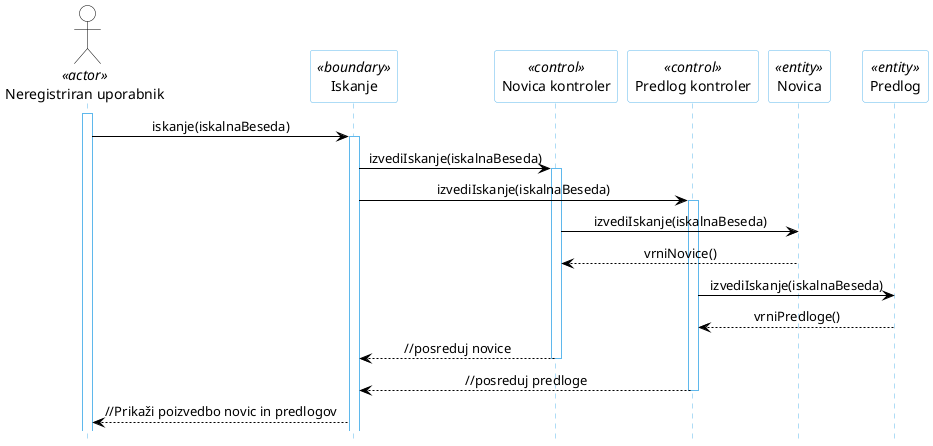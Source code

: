 @startuml
hide footbox

skinparam backgroundcolor transparent
skinparam defaultTextAlignment center
skinparam actorBorderColor black
skinparam actorBackgroundColor white
skinparam arrowColor black  
skinparam sequenceLifeLineBorderColor #5FB8EC
skinparam sequenceParticipantBorderColor #5FB8EC
skinparam sequenceParticipantBackgroundColor white

actor "Neregistriran uporabnik" as U1 <<actor>>

participant "Iskanje" as R6 <<boundary>>
participant "Novica kontroler" as R3 <<control>> 
participant "Predlog kontroler" as R2 <<control>>
participant "Novica" as R5 <<entity>>
participant "Predlog" as R4 <<entity>>

activate U1
U1 -> R6: iskanje(iskalnaBeseda)
activate R6
R6 -> R3: izvediIskanje(iskalnaBeseda)
activate R3
R6 -> R2: izvediIskanje(iskalnaBeseda)
activate R2
R3 -> R5: izvediIskanje(iskalnaBeseda)
R5 --> R3: vrniNovice()
R2 -> R4: izvediIskanje(iskalnaBeseda)
R4 --> R2: vrniPredloge()
R3 --> R6: //posreduj novice
deactivate R3
R2 --> R6: //posreduj predloge
deactivate R2
R6 --> U1: //Prikaži poizvedbo novic in predlogov
@enduml
